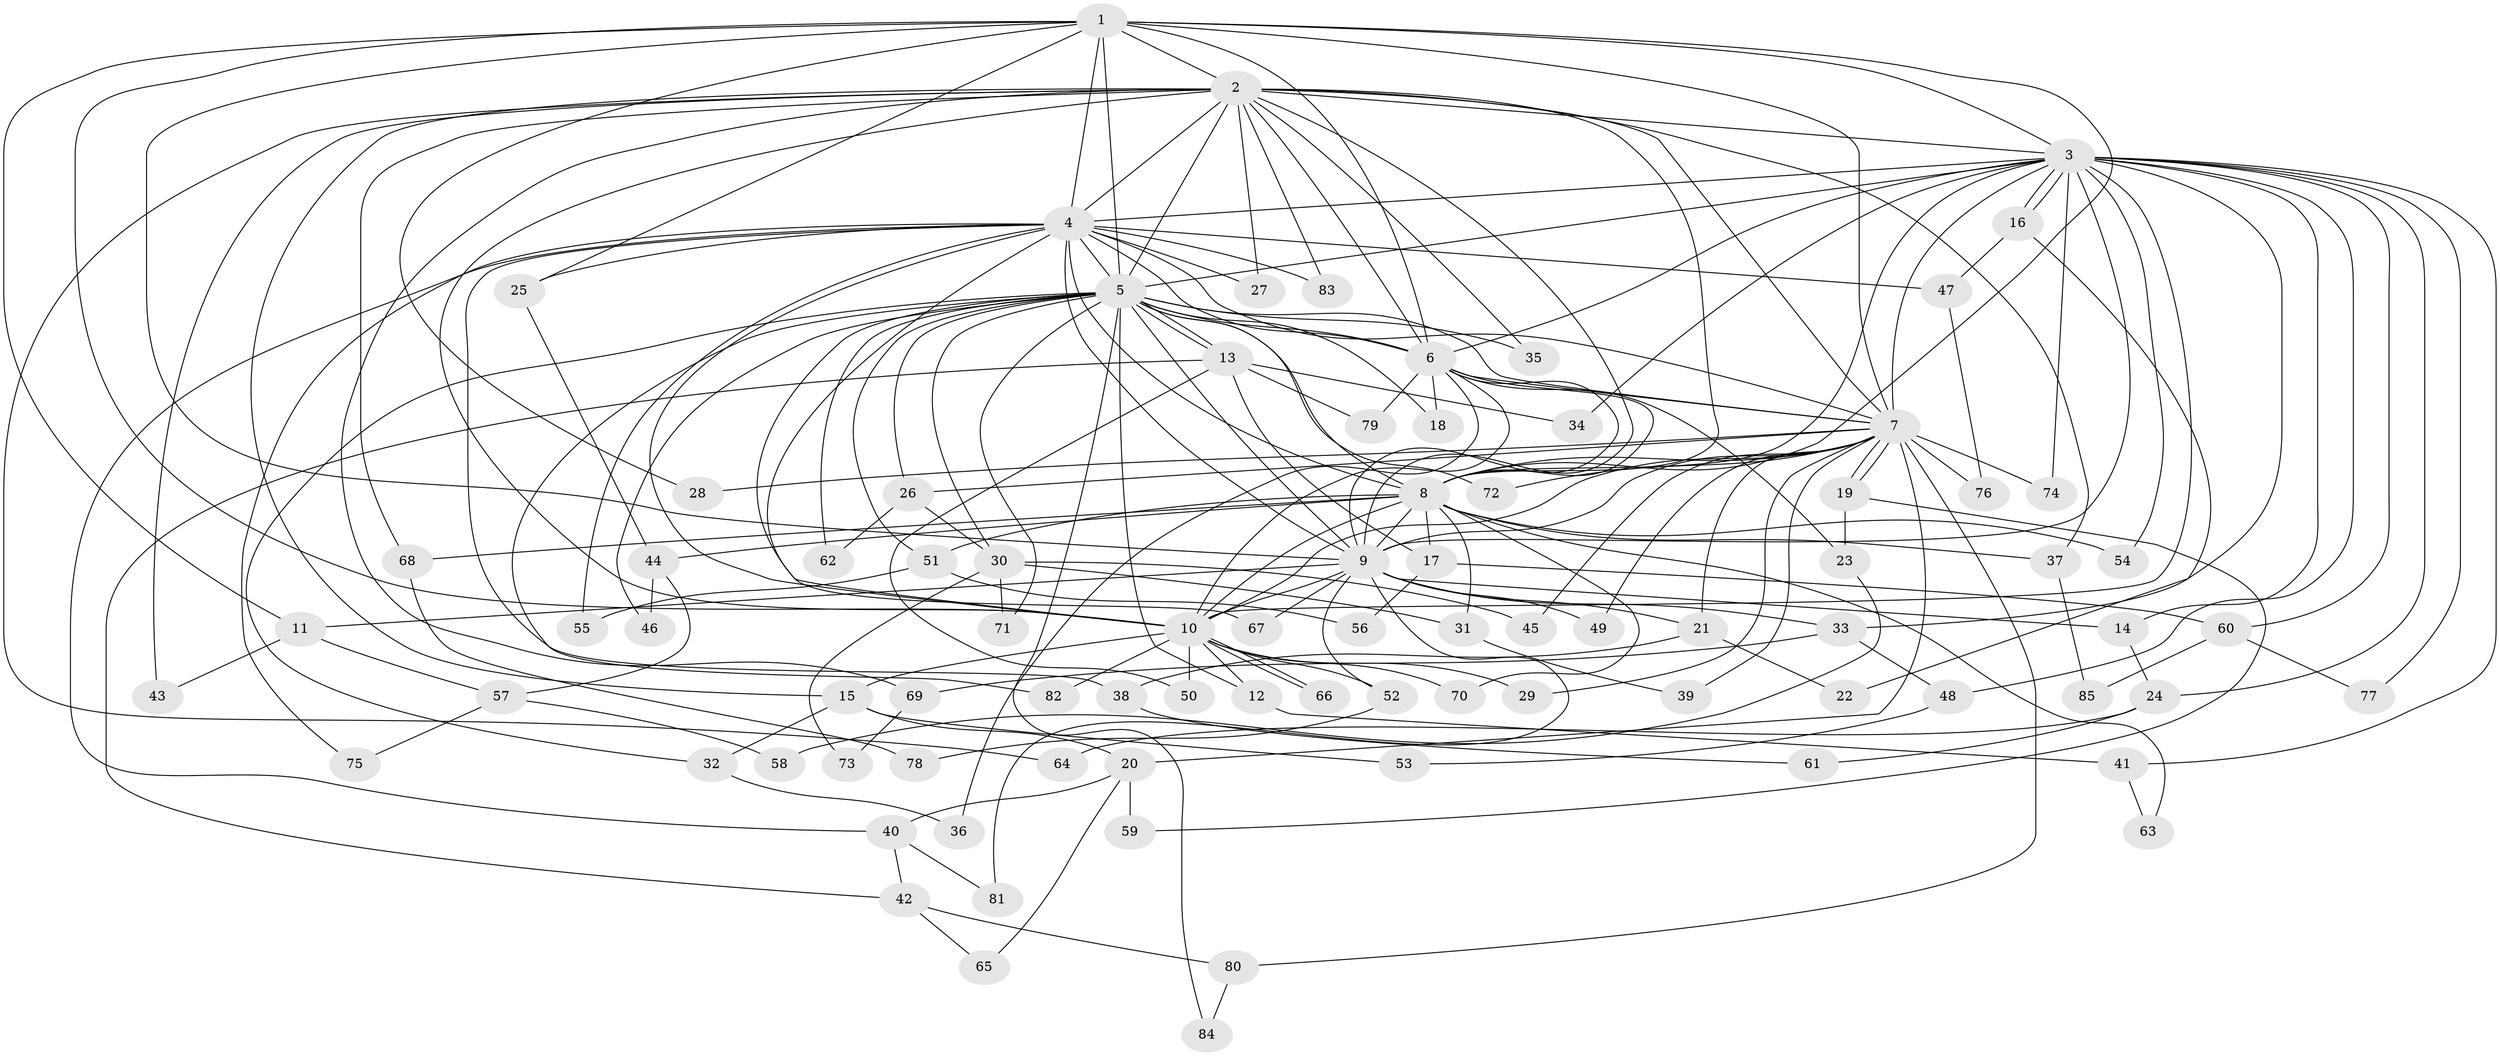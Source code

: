 // Generated by graph-tools (version 1.1) at 2025/11/02/27/25 16:11:05]
// undirected, 85 vertices, 195 edges
graph export_dot {
graph [start="1"]
  node [color=gray90,style=filled];
  1;
  2;
  3;
  4;
  5;
  6;
  7;
  8;
  9;
  10;
  11;
  12;
  13;
  14;
  15;
  16;
  17;
  18;
  19;
  20;
  21;
  22;
  23;
  24;
  25;
  26;
  27;
  28;
  29;
  30;
  31;
  32;
  33;
  34;
  35;
  36;
  37;
  38;
  39;
  40;
  41;
  42;
  43;
  44;
  45;
  46;
  47;
  48;
  49;
  50;
  51;
  52;
  53;
  54;
  55;
  56;
  57;
  58;
  59;
  60;
  61;
  62;
  63;
  64;
  65;
  66;
  67;
  68;
  69;
  70;
  71;
  72;
  73;
  74;
  75;
  76;
  77;
  78;
  79;
  80;
  81;
  82;
  83;
  84;
  85;
  1 -- 2;
  1 -- 3;
  1 -- 4;
  1 -- 5;
  1 -- 6;
  1 -- 7;
  1 -- 8;
  1 -- 9;
  1 -- 10;
  1 -- 11;
  1 -- 25;
  1 -- 28;
  2 -- 3;
  2 -- 4;
  2 -- 5;
  2 -- 6;
  2 -- 7;
  2 -- 8;
  2 -- 9;
  2 -- 10;
  2 -- 15;
  2 -- 27;
  2 -- 35;
  2 -- 37;
  2 -- 43;
  2 -- 64;
  2 -- 68;
  2 -- 69;
  2 -- 83;
  3 -- 4;
  3 -- 5;
  3 -- 6;
  3 -- 7;
  3 -- 8;
  3 -- 9;
  3 -- 10;
  3 -- 14;
  3 -- 16;
  3 -- 16;
  3 -- 24;
  3 -- 33;
  3 -- 34;
  3 -- 41;
  3 -- 48;
  3 -- 54;
  3 -- 60;
  3 -- 74;
  3 -- 77;
  4 -- 5;
  4 -- 6;
  4 -- 7;
  4 -- 8;
  4 -- 9;
  4 -- 10;
  4 -- 25;
  4 -- 27;
  4 -- 38;
  4 -- 40;
  4 -- 47;
  4 -- 55;
  4 -- 67;
  4 -- 75;
  4 -- 83;
  5 -- 6;
  5 -- 7;
  5 -- 8;
  5 -- 9;
  5 -- 10;
  5 -- 12;
  5 -- 13;
  5 -- 13;
  5 -- 18;
  5 -- 26;
  5 -- 30;
  5 -- 32;
  5 -- 35;
  5 -- 46;
  5 -- 51;
  5 -- 62;
  5 -- 71;
  5 -- 72;
  5 -- 82;
  5 -- 84;
  6 -- 7;
  6 -- 8;
  6 -- 9;
  6 -- 10;
  6 -- 18;
  6 -- 23;
  6 -- 36;
  6 -- 79;
  7 -- 8;
  7 -- 9;
  7 -- 10;
  7 -- 19;
  7 -- 19;
  7 -- 20;
  7 -- 21;
  7 -- 26;
  7 -- 28;
  7 -- 29;
  7 -- 39;
  7 -- 45;
  7 -- 49;
  7 -- 72;
  7 -- 74;
  7 -- 76;
  7 -- 80;
  8 -- 9;
  8 -- 10;
  8 -- 17;
  8 -- 31;
  8 -- 37;
  8 -- 44;
  8 -- 51;
  8 -- 54;
  8 -- 63;
  8 -- 68;
  8 -- 70;
  9 -- 10;
  9 -- 11;
  9 -- 14;
  9 -- 21;
  9 -- 33;
  9 -- 49;
  9 -- 52;
  9 -- 67;
  9 -- 81;
  10 -- 12;
  10 -- 15;
  10 -- 29;
  10 -- 50;
  10 -- 52;
  10 -- 66;
  10 -- 66;
  10 -- 70;
  10 -- 82;
  11 -- 43;
  11 -- 57;
  12 -- 41;
  13 -- 17;
  13 -- 34;
  13 -- 42;
  13 -- 50;
  13 -- 79;
  14 -- 24;
  15 -- 20;
  15 -- 32;
  15 -- 53;
  16 -- 22;
  16 -- 47;
  17 -- 56;
  17 -- 60;
  19 -- 23;
  19 -- 59;
  20 -- 40;
  20 -- 59;
  20 -- 65;
  21 -- 22;
  21 -- 38;
  23 -- 58;
  24 -- 61;
  24 -- 64;
  25 -- 44;
  26 -- 30;
  26 -- 62;
  30 -- 31;
  30 -- 45;
  30 -- 71;
  30 -- 73;
  31 -- 39;
  32 -- 36;
  33 -- 48;
  33 -- 69;
  37 -- 85;
  38 -- 61;
  40 -- 42;
  40 -- 81;
  41 -- 63;
  42 -- 65;
  42 -- 80;
  44 -- 46;
  44 -- 57;
  47 -- 76;
  48 -- 53;
  51 -- 55;
  51 -- 56;
  52 -- 78;
  57 -- 58;
  57 -- 75;
  60 -- 77;
  60 -- 85;
  68 -- 78;
  69 -- 73;
  80 -- 84;
}
